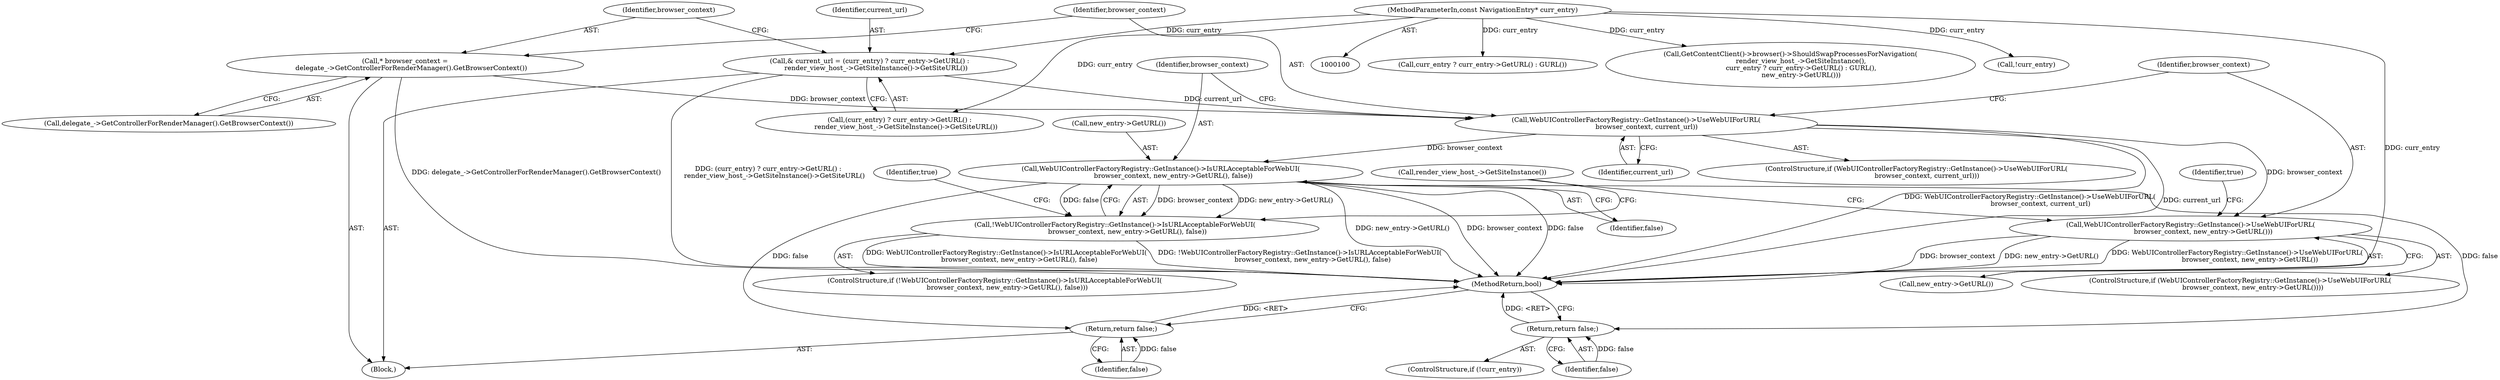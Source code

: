 digraph "0_Chrome_e9841fbdaf41b4a2baaa413f94d5c0197f9261f4_0@pointer" {
"1000118" [label="(Call,WebUIControllerFactoryRegistry::GetInstance()->UseWebUIForURL(\n          browser_context, current_url))"];
"1000114" [label="(Call,* browser_context =\n      delegate_->GetControllerForRenderManager().GetBrowserContext())"];
"1000107" [label="(Call,& current_url = (curr_entry) ? curr_entry->GetURL() :\n      render_view_host_->GetSiteInstance()->GetSiteURL())"];
"1000101" [label="(MethodParameterIn,const NavigationEntry* curr_entry)"];
"1000124" [label="(Call,WebUIControllerFactoryRegistry::GetInstance()->IsURLAcceptableForWebUI(\n            browser_context, new_entry->GetURL(), false))"];
"1000123" [label="(Call,!WebUIControllerFactoryRegistry::GetInstance()->IsURLAcceptableForWebUI(\n            browser_context, new_entry->GetURL(), false))"];
"1000154" [label="(Return,return false;)"];
"1000162" [label="(Return,return false;)"];
"1000134" [label="(Call,WebUIControllerFactoryRegistry::GetInstance()->UseWebUIForURL(\n            browser_context, new_entry->GetURL()))"];
"1000142" [label="(Call,render_view_host_->GetSiteInstance())"];
"1000118" [label="(Call,WebUIControllerFactoryRegistry::GetInstance()->UseWebUIForURL(\n          browser_context, current_url))"];
"1000130" [label="(Identifier,true)"];
"1000139" [label="(Identifier,true)"];
"1000119" [label="(Identifier,browser_context)"];
"1000163" [label="(Identifier,false)"];
"1000114" [label="(Call,* browser_context =\n      delegate_->GetControllerForRenderManager().GetBrowserContext())"];
"1000162" [label="(Return,return false;)"];
"1000120" [label="(Identifier,current_url)"];
"1000125" [label="(Identifier,browser_context)"];
"1000143" [label="(Call,curr_entry ? curr_entry->GetURL() : GURL())"];
"1000103" [label="(Block,)"];
"1000108" [label="(Identifier,current_url)"];
"1000134" [label="(Call,WebUIControllerFactoryRegistry::GetInstance()->UseWebUIForURL(\n            browser_context, new_entry->GetURL()))"];
"1000115" [label="(Identifier,browser_context)"];
"1000122" [label="(ControlStructure,if (!WebUIControllerFactoryRegistry::GetInstance()->IsURLAcceptableForWebUI(\n            browser_context, new_entry->GetURL(), false)))"];
"1000155" [label="(Identifier,false)"];
"1000126" [label="(Call,new_entry->GetURL())"];
"1000117" [label="(ControlStructure,if (WebUIControllerFactoryRegistry::GetInstance()->UseWebUIForURL(\n          browser_context, current_url)))"];
"1000141" [label="(Call,GetContentClient()->browser()->ShouldSwapProcessesForNavigation(\n          render_view_host_->GetSiteInstance(),\n          curr_entry ? curr_entry->GetURL() : GURL(),\n          new_entry->GetURL()))"];
"1000135" [label="(Identifier,browser_context)"];
"1000124" [label="(Call,WebUIControllerFactoryRegistry::GetInstance()->IsURLAcceptableForWebUI(\n            browser_context, new_entry->GetURL(), false))"];
"1000123" [label="(Call,!WebUIControllerFactoryRegistry::GetInstance()->IsURLAcceptableForWebUI(\n            browser_context, new_entry->GetURL(), false))"];
"1000136" [label="(Call,new_entry->GetURL())"];
"1000116" [label="(Call,delegate_->GetControllerForRenderManager().GetBrowserContext())"];
"1000133" [label="(ControlStructure,if (WebUIControllerFactoryRegistry::GetInstance()->UseWebUIForURL(\n            browser_context, new_entry->GetURL())))"];
"1000107" [label="(Call,& current_url = (curr_entry) ? curr_entry->GetURL() :\n      render_view_host_->GetSiteInstance()->GetSiteURL())"];
"1000109" [label="(Call,(curr_entry) ? curr_entry->GetURL() :\n      render_view_host_->GetSiteInstance()->GetSiteURL())"];
"1000152" [label="(Call,!curr_entry)"];
"1000164" [label="(MethodReturn,bool)"];
"1000127" [label="(Identifier,false)"];
"1000101" [label="(MethodParameterIn,const NavigationEntry* curr_entry)"];
"1000154" [label="(Return,return false;)"];
"1000151" [label="(ControlStructure,if (!curr_entry))"];
"1000118" -> "1000117"  [label="AST: "];
"1000118" -> "1000120"  [label="CFG: "];
"1000119" -> "1000118"  [label="AST: "];
"1000120" -> "1000118"  [label="AST: "];
"1000125" -> "1000118"  [label="CFG: "];
"1000135" -> "1000118"  [label="CFG: "];
"1000118" -> "1000164"  [label="DDG: WebUIControllerFactoryRegistry::GetInstance()->UseWebUIForURL(\n          browser_context, current_url)"];
"1000118" -> "1000164"  [label="DDG: current_url"];
"1000114" -> "1000118"  [label="DDG: browser_context"];
"1000107" -> "1000118"  [label="DDG: current_url"];
"1000118" -> "1000124"  [label="DDG: browser_context"];
"1000118" -> "1000134"  [label="DDG: browser_context"];
"1000114" -> "1000103"  [label="AST: "];
"1000114" -> "1000116"  [label="CFG: "];
"1000115" -> "1000114"  [label="AST: "];
"1000116" -> "1000114"  [label="AST: "];
"1000119" -> "1000114"  [label="CFG: "];
"1000114" -> "1000164"  [label="DDG: delegate_->GetControllerForRenderManager().GetBrowserContext()"];
"1000107" -> "1000103"  [label="AST: "];
"1000107" -> "1000109"  [label="CFG: "];
"1000108" -> "1000107"  [label="AST: "];
"1000109" -> "1000107"  [label="AST: "];
"1000115" -> "1000107"  [label="CFG: "];
"1000107" -> "1000164"  [label="DDG: (curr_entry) ? curr_entry->GetURL() :\n      render_view_host_->GetSiteInstance()->GetSiteURL()"];
"1000101" -> "1000107"  [label="DDG: curr_entry"];
"1000101" -> "1000100"  [label="AST: "];
"1000101" -> "1000164"  [label="DDG: curr_entry"];
"1000101" -> "1000109"  [label="DDG: curr_entry"];
"1000101" -> "1000141"  [label="DDG: curr_entry"];
"1000101" -> "1000143"  [label="DDG: curr_entry"];
"1000101" -> "1000152"  [label="DDG: curr_entry"];
"1000124" -> "1000123"  [label="AST: "];
"1000124" -> "1000127"  [label="CFG: "];
"1000125" -> "1000124"  [label="AST: "];
"1000126" -> "1000124"  [label="AST: "];
"1000127" -> "1000124"  [label="AST: "];
"1000123" -> "1000124"  [label="CFG: "];
"1000124" -> "1000164"  [label="DDG: new_entry->GetURL()"];
"1000124" -> "1000164"  [label="DDG: browser_context"];
"1000124" -> "1000164"  [label="DDG: false"];
"1000124" -> "1000123"  [label="DDG: browser_context"];
"1000124" -> "1000123"  [label="DDG: new_entry->GetURL()"];
"1000124" -> "1000123"  [label="DDG: false"];
"1000124" -> "1000154"  [label="DDG: false"];
"1000124" -> "1000162"  [label="DDG: false"];
"1000123" -> "1000122"  [label="AST: "];
"1000130" -> "1000123"  [label="CFG: "];
"1000142" -> "1000123"  [label="CFG: "];
"1000123" -> "1000164"  [label="DDG: WebUIControllerFactoryRegistry::GetInstance()->IsURLAcceptableForWebUI(\n            browser_context, new_entry->GetURL(), false)"];
"1000123" -> "1000164"  [label="DDG: !WebUIControllerFactoryRegistry::GetInstance()->IsURLAcceptableForWebUI(\n            browser_context, new_entry->GetURL(), false)"];
"1000154" -> "1000151"  [label="AST: "];
"1000154" -> "1000155"  [label="CFG: "];
"1000155" -> "1000154"  [label="AST: "];
"1000164" -> "1000154"  [label="CFG: "];
"1000154" -> "1000164"  [label="DDG: <RET>"];
"1000155" -> "1000154"  [label="DDG: false"];
"1000162" -> "1000103"  [label="AST: "];
"1000162" -> "1000163"  [label="CFG: "];
"1000163" -> "1000162"  [label="AST: "];
"1000164" -> "1000162"  [label="CFG: "];
"1000162" -> "1000164"  [label="DDG: <RET>"];
"1000163" -> "1000162"  [label="DDG: false"];
"1000134" -> "1000133"  [label="AST: "];
"1000134" -> "1000136"  [label="CFG: "];
"1000135" -> "1000134"  [label="AST: "];
"1000136" -> "1000134"  [label="AST: "];
"1000139" -> "1000134"  [label="CFG: "];
"1000142" -> "1000134"  [label="CFG: "];
"1000134" -> "1000164"  [label="DDG: WebUIControllerFactoryRegistry::GetInstance()->UseWebUIForURL(\n            browser_context, new_entry->GetURL())"];
"1000134" -> "1000164"  [label="DDG: browser_context"];
"1000134" -> "1000164"  [label="DDG: new_entry->GetURL()"];
}
